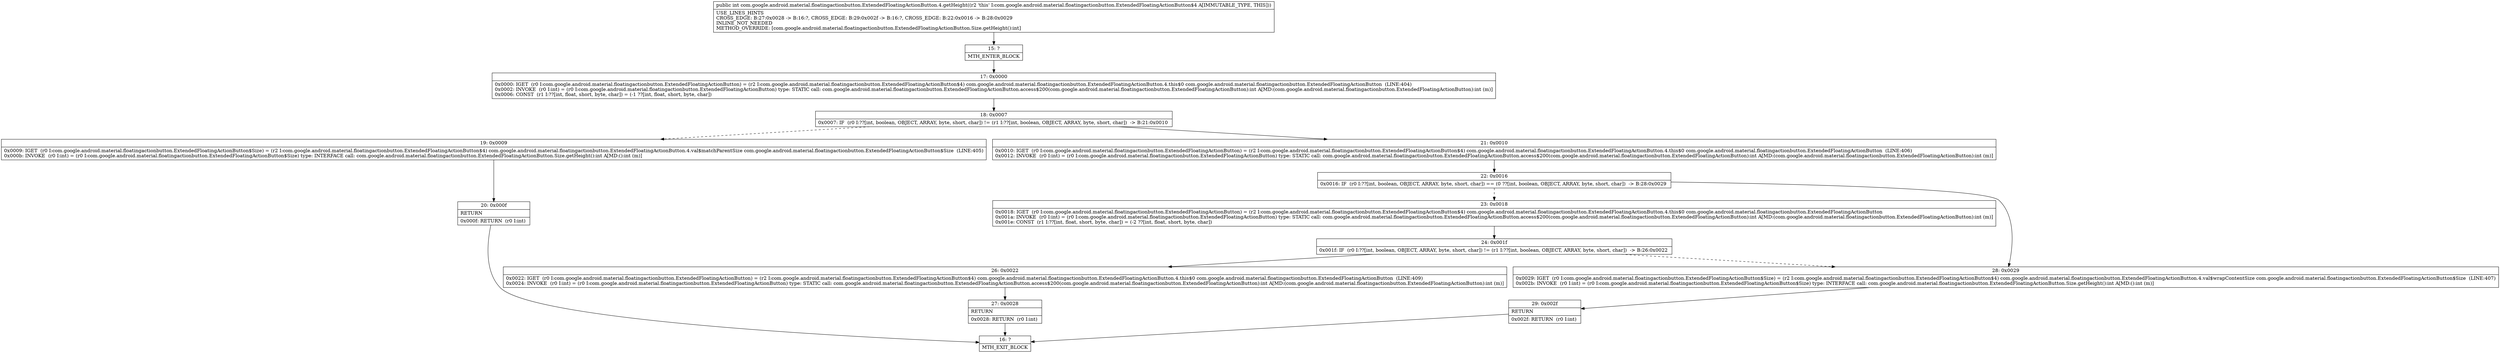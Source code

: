 digraph "CFG forcom.google.android.material.floatingactionbutton.ExtendedFloatingActionButton.4.getHeight()I" {
Node_15 [shape=record,label="{15\:\ ?|MTH_ENTER_BLOCK\l}"];
Node_17 [shape=record,label="{17\:\ 0x0000|0x0000: IGET  (r0 I:com.google.android.material.floatingactionbutton.ExtendedFloatingActionButton) = (r2 I:com.google.android.material.floatingactionbutton.ExtendedFloatingActionButton$4) com.google.android.material.floatingactionbutton.ExtendedFloatingActionButton.4.this$0 com.google.android.material.floatingactionbutton.ExtendedFloatingActionButton  (LINE:404)\l0x0002: INVOKE  (r0 I:int) = (r0 I:com.google.android.material.floatingactionbutton.ExtendedFloatingActionButton) type: STATIC call: com.google.android.material.floatingactionbutton.ExtendedFloatingActionButton.access$200(com.google.android.material.floatingactionbutton.ExtendedFloatingActionButton):int A[MD:(com.google.android.material.floatingactionbutton.ExtendedFloatingActionButton):int (m)]\l0x0006: CONST  (r1 I:??[int, float, short, byte, char]) = (\-1 ??[int, float, short, byte, char]) \l}"];
Node_18 [shape=record,label="{18\:\ 0x0007|0x0007: IF  (r0 I:??[int, boolean, OBJECT, ARRAY, byte, short, char]) != (r1 I:??[int, boolean, OBJECT, ARRAY, byte, short, char])  \-\> B:21:0x0010 \l}"];
Node_19 [shape=record,label="{19\:\ 0x0009|0x0009: IGET  (r0 I:com.google.android.material.floatingactionbutton.ExtendedFloatingActionButton$Size) = (r2 I:com.google.android.material.floatingactionbutton.ExtendedFloatingActionButton$4) com.google.android.material.floatingactionbutton.ExtendedFloatingActionButton.4.val$matchParentSize com.google.android.material.floatingactionbutton.ExtendedFloatingActionButton$Size  (LINE:405)\l0x000b: INVOKE  (r0 I:int) = (r0 I:com.google.android.material.floatingactionbutton.ExtendedFloatingActionButton$Size) type: INTERFACE call: com.google.android.material.floatingactionbutton.ExtendedFloatingActionButton.Size.getHeight():int A[MD:():int (m)]\l}"];
Node_20 [shape=record,label="{20\:\ 0x000f|RETURN\l|0x000f: RETURN  (r0 I:int) \l}"];
Node_16 [shape=record,label="{16\:\ ?|MTH_EXIT_BLOCK\l}"];
Node_21 [shape=record,label="{21\:\ 0x0010|0x0010: IGET  (r0 I:com.google.android.material.floatingactionbutton.ExtendedFloatingActionButton) = (r2 I:com.google.android.material.floatingactionbutton.ExtendedFloatingActionButton$4) com.google.android.material.floatingactionbutton.ExtendedFloatingActionButton.4.this$0 com.google.android.material.floatingactionbutton.ExtendedFloatingActionButton  (LINE:406)\l0x0012: INVOKE  (r0 I:int) = (r0 I:com.google.android.material.floatingactionbutton.ExtendedFloatingActionButton) type: STATIC call: com.google.android.material.floatingactionbutton.ExtendedFloatingActionButton.access$200(com.google.android.material.floatingactionbutton.ExtendedFloatingActionButton):int A[MD:(com.google.android.material.floatingactionbutton.ExtendedFloatingActionButton):int (m)]\l}"];
Node_22 [shape=record,label="{22\:\ 0x0016|0x0016: IF  (r0 I:??[int, boolean, OBJECT, ARRAY, byte, short, char]) == (0 ??[int, boolean, OBJECT, ARRAY, byte, short, char])  \-\> B:28:0x0029 \l}"];
Node_23 [shape=record,label="{23\:\ 0x0018|0x0018: IGET  (r0 I:com.google.android.material.floatingactionbutton.ExtendedFloatingActionButton) = (r2 I:com.google.android.material.floatingactionbutton.ExtendedFloatingActionButton$4) com.google.android.material.floatingactionbutton.ExtendedFloatingActionButton.4.this$0 com.google.android.material.floatingactionbutton.ExtendedFloatingActionButton \l0x001a: INVOKE  (r0 I:int) = (r0 I:com.google.android.material.floatingactionbutton.ExtendedFloatingActionButton) type: STATIC call: com.google.android.material.floatingactionbutton.ExtendedFloatingActionButton.access$200(com.google.android.material.floatingactionbutton.ExtendedFloatingActionButton):int A[MD:(com.google.android.material.floatingactionbutton.ExtendedFloatingActionButton):int (m)]\l0x001e: CONST  (r1 I:??[int, float, short, byte, char]) = (\-2 ??[int, float, short, byte, char]) \l}"];
Node_24 [shape=record,label="{24\:\ 0x001f|0x001f: IF  (r0 I:??[int, boolean, OBJECT, ARRAY, byte, short, char]) != (r1 I:??[int, boolean, OBJECT, ARRAY, byte, short, char])  \-\> B:26:0x0022 \l}"];
Node_26 [shape=record,label="{26\:\ 0x0022|0x0022: IGET  (r0 I:com.google.android.material.floatingactionbutton.ExtendedFloatingActionButton) = (r2 I:com.google.android.material.floatingactionbutton.ExtendedFloatingActionButton$4) com.google.android.material.floatingactionbutton.ExtendedFloatingActionButton.4.this$0 com.google.android.material.floatingactionbutton.ExtendedFloatingActionButton  (LINE:409)\l0x0024: INVOKE  (r0 I:int) = (r0 I:com.google.android.material.floatingactionbutton.ExtendedFloatingActionButton) type: STATIC call: com.google.android.material.floatingactionbutton.ExtendedFloatingActionButton.access$200(com.google.android.material.floatingactionbutton.ExtendedFloatingActionButton):int A[MD:(com.google.android.material.floatingactionbutton.ExtendedFloatingActionButton):int (m)]\l}"];
Node_27 [shape=record,label="{27\:\ 0x0028|RETURN\l|0x0028: RETURN  (r0 I:int) \l}"];
Node_28 [shape=record,label="{28\:\ 0x0029|0x0029: IGET  (r0 I:com.google.android.material.floatingactionbutton.ExtendedFloatingActionButton$Size) = (r2 I:com.google.android.material.floatingactionbutton.ExtendedFloatingActionButton$4) com.google.android.material.floatingactionbutton.ExtendedFloatingActionButton.4.val$wrapContentSize com.google.android.material.floatingactionbutton.ExtendedFloatingActionButton$Size  (LINE:407)\l0x002b: INVOKE  (r0 I:int) = (r0 I:com.google.android.material.floatingactionbutton.ExtendedFloatingActionButton$Size) type: INTERFACE call: com.google.android.material.floatingactionbutton.ExtendedFloatingActionButton.Size.getHeight():int A[MD:():int (m)]\l}"];
Node_29 [shape=record,label="{29\:\ 0x002f|RETURN\l|0x002f: RETURN  (r0 I:int) \l}"];
MethodNode[shape=record,label="{public int com.google.android.material.floatingactionbutton.ExtendedFloatingActionButton.4.getHeight((r2 'this' I:com.google.android.material.floatingactionbutton.ExtendedFloatingActionButton$4 A[IMMUTABLE_TYPE, THIS]))  | USE_LINES_HINTS\lCROSS_EDGE: B:27:0x0028 \-\> B:16:?, CROSS_EDGE: B:29:0x002f \-\> B:16:?, CROSS_EDGE: B:22:0x0016 \-\> B:28:0x0029\lINLINE_NOT_NEEDED\lMETHOD_OVERRIDE: [com.google.android.material.floatingactionbutton.ExtendedFloatingActionButton.Size.getHeight():int]\l}"];
MethodNode -> Node_15;Node_15 -> Node_17;
Node_17 -> Node_18;
Node_18 -> Node_19[style=dashed];
Node_18 -> Node_21;
Node_19 -> Node_20;
Node_20 -> Node_16;
Node_21 -> Node_22;
Node_22 -> Node_23[style=dashed];
Node_22 -> Node_28;
Node_23 -> Node_24;
Node_24 -> Node_26;
Node_24 -> Node_28[style=dashed];
Node_26 -> Node_27;
Node_27 -> Node_16;
Node_28 -> Node_29;
Node_29 -> Node_16;
}

